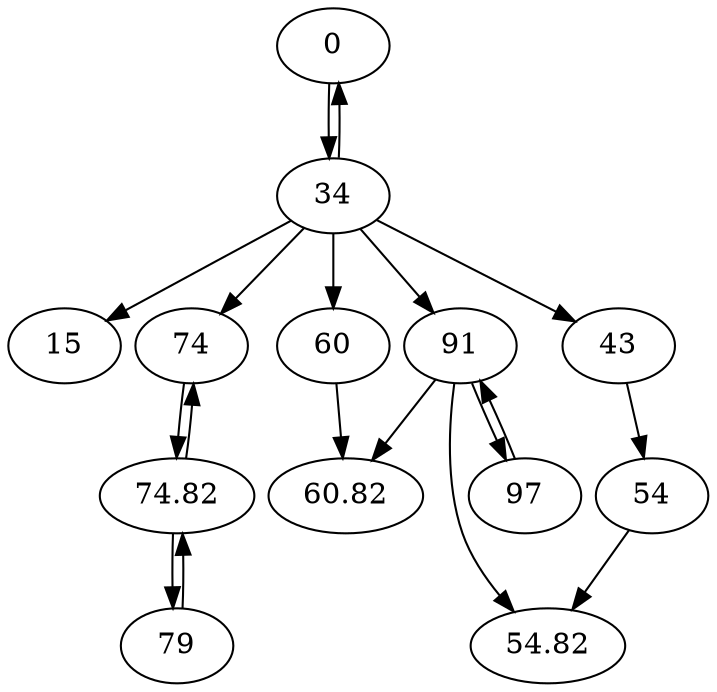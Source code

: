 digraph tree
{
	size="7.5,10"; 
	ratio=auto;
	node [fixedsize=false]; 
	nodesep=0.1;
	0 [label="0"];
	2 [label="34"];
	0 -> { 2; };
	1 [label="15"];
	2 [label="34"];
	1 [label="15"];
	3 [label="43"];
	5 [label="60"];
	6 [label="74"];
	11 [label="91"];
	0 [label="0"];
	2 -> { 1; 3; 5; 6; 11; 0; };
	3 [label="43"];
	4 [label="54"];
	3 -> { 4; };
	4 [label="54"];
	8 [label="54.82"];
	4 -> { 8; };
	5 [label="60"];
	10 [label="60.82"];
	5 -> { 10; };
	6 [label="74"];
	9 [label="74.82"];
	6 -> { 9; };
	7 [label="79"];
	9 [label="74.82"];
	7 -> { 9; };
	8 [label="54.82"];
	9 [label="74.82"];
	7 [label="79"];
	6 [label="74"];
	9 -> { 7; 6; };
	10 [label="60.82"];
	11 [label="91"];
	12 [label="97"];
	8 [label="54.82"];
	10 [label="60.82"];
	11 -> { 12; 8; 10; };
	12 [label="97"];
	11 [label="91"];
	12 -> { 11; };
}
